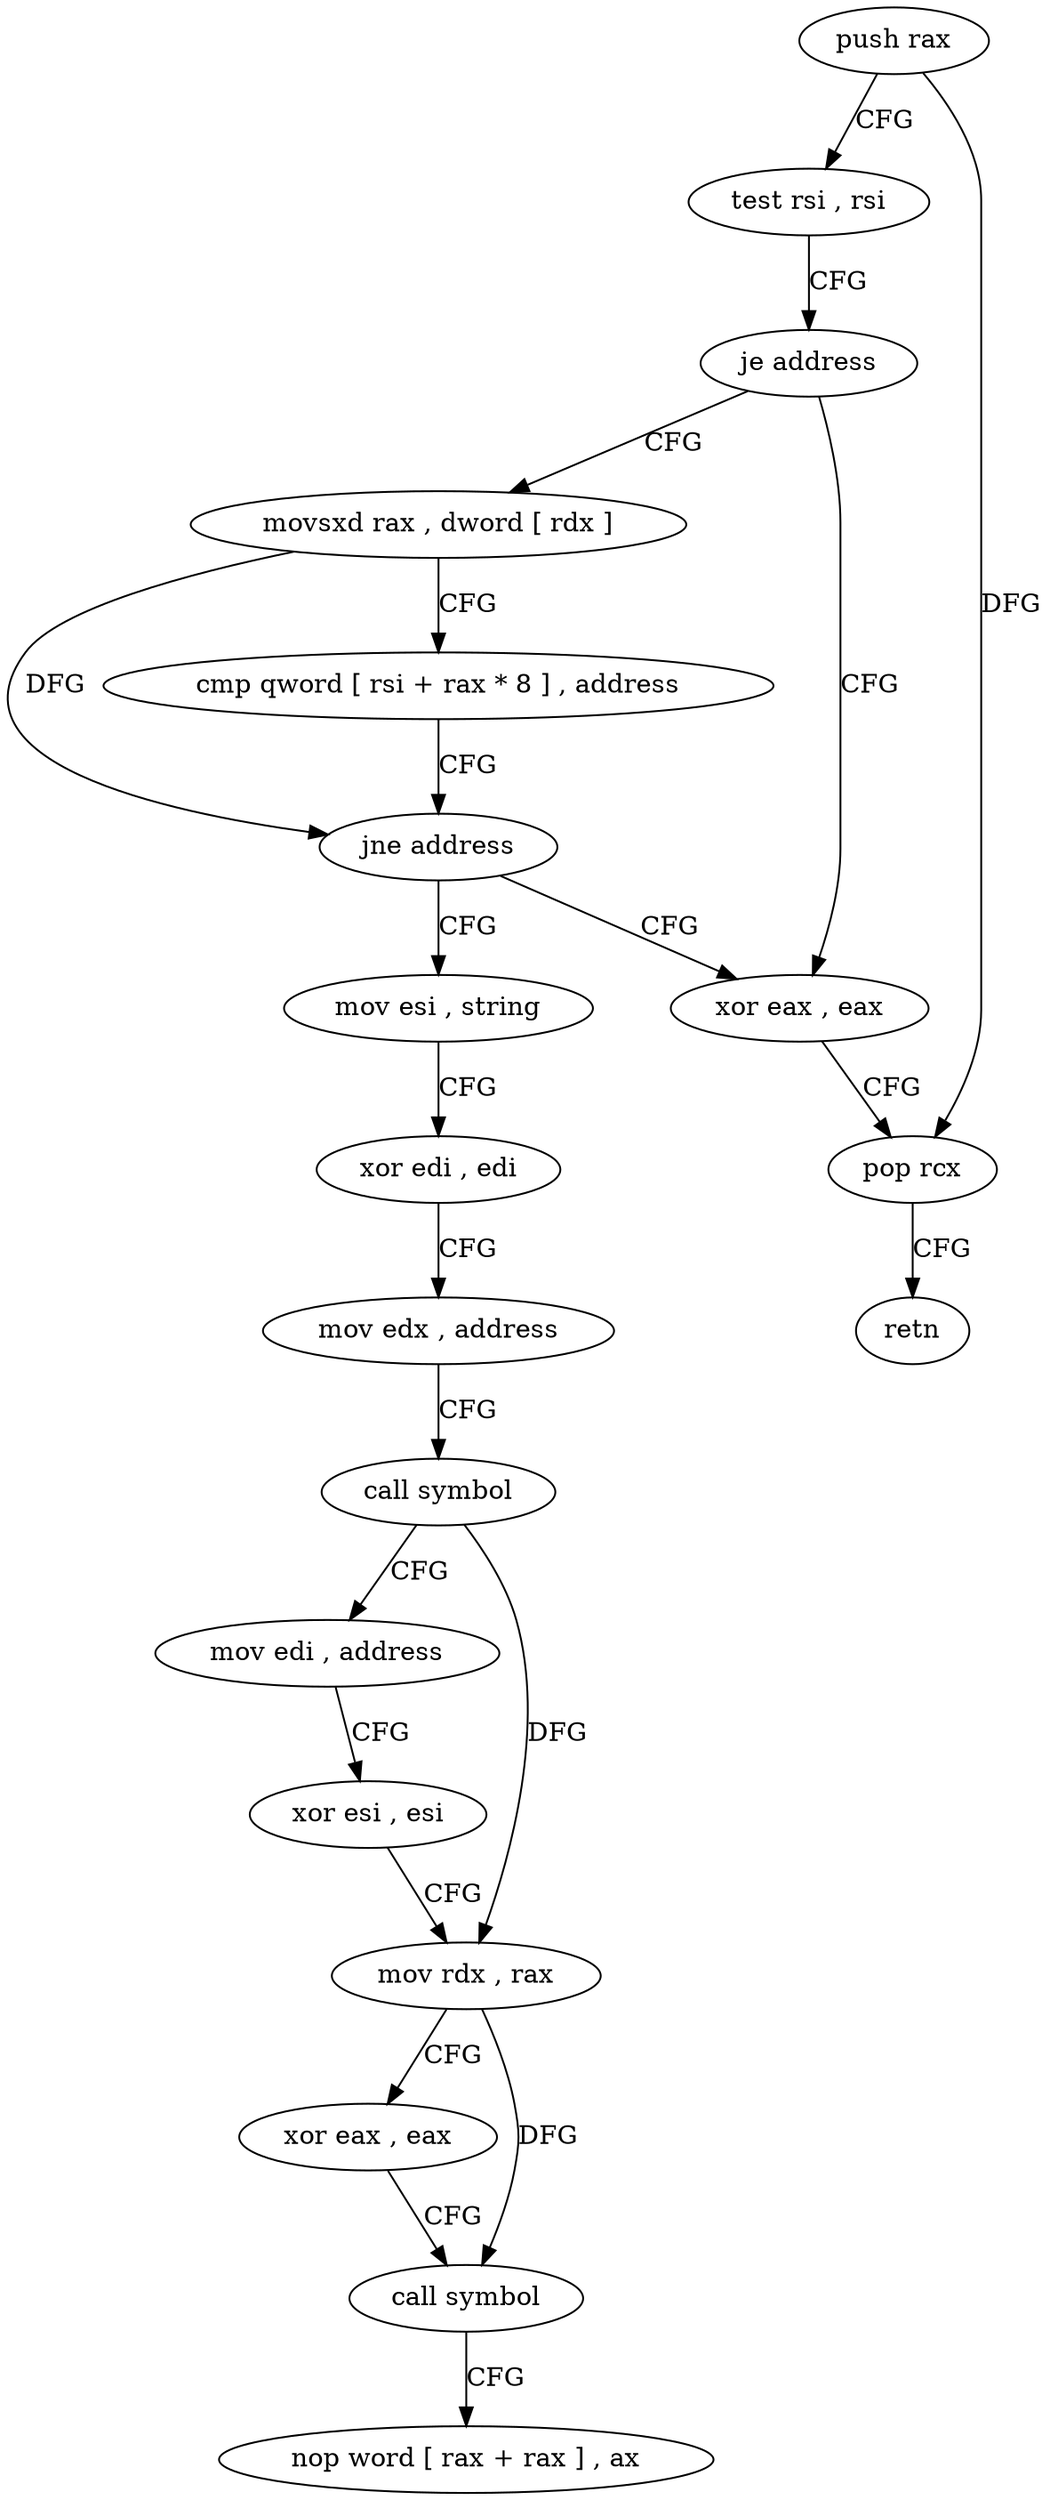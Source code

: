 digraph "func" {
"4240976" [label = "push rax" ]
"4240977" [label = "test rsi , rsi" ]
"4240980" [label = "je address" ]
"4240992" [label = "xor eax , eax" ]
"4240982" [label = "movsxd rax , dword [ rdx ]" ]
"4240994" [label = "pop rcx" ]
"4240995" [label = "retn" ]
"4240985" [label = "cmp qword [ rsi + rax * 8 ] , address" ]
"4240990" [label = "jne address" ]
"4240996" [label = "mov esi , string" ]
"4241001" [label = "xor edi , edi" ]
"4241003" [label = "mov edx , address" ]
"4241008" [label = "call symbol" ]
"4241013" [label = "mov edi , address" ]
"4241018" [label = "xor esi , esi" ]
"4241020" [label = "mov rdx , rax" ]
"4241023" [label = "xor eax , eax" ]
"4241025" [label = "call symbol" ]
"4241030" [label = "nop word [ rax + rax ] , ax" ]
"4240976" -> "4240977" [ label = "CFG" ]
"4240976" -> "4240994" [ label = "DFG" ]
"4240977" -> "4240980" [ label = "CFG" ]
"4240980" -> "4240992" [ label = "CFG" ]
"4240980" -> "4240982" [ label = "CFG" ]
"4240992" -> "4240994" [ label = "CFG" ]
"4240982" -> "4240985" [ label = "CFG" ]
"4240982" -> "4240990" [ label = "DFG" ]
"4240994" -> "4240995" [ label = "CFG" ]
"4240985" -> "4240990" [ label = "CFG" ]
"4240990" -> "4240996" [ label = "CFG" ]
"4240990" -> "4240992" [ label = "CFG" ]
"4240996" -> "4241001" [ label = "CFG" ]
"4241001" -> "4241003" [ label = "CFG" ]
"4241003" -> "4241008" [ label = "CFG" ]
"4241008" -> "4241013" [ label = "CFG" ]
"4241008" -> "4241020" [ label = "DFG" ]
"4241013" -> "4241018" [ label = "CFG" ]
"4241018" -> "4241020" [ label = "CFG" ]
"4241020" -> "4241023" [ label = "CFG" ]
"4241020" -> "4241025" [ label = "DFG" ]
"4241023" -> "4241025" [ label = "CFG" ]
"4241025" -> "4241030" [ label = "CFG" ]
}
